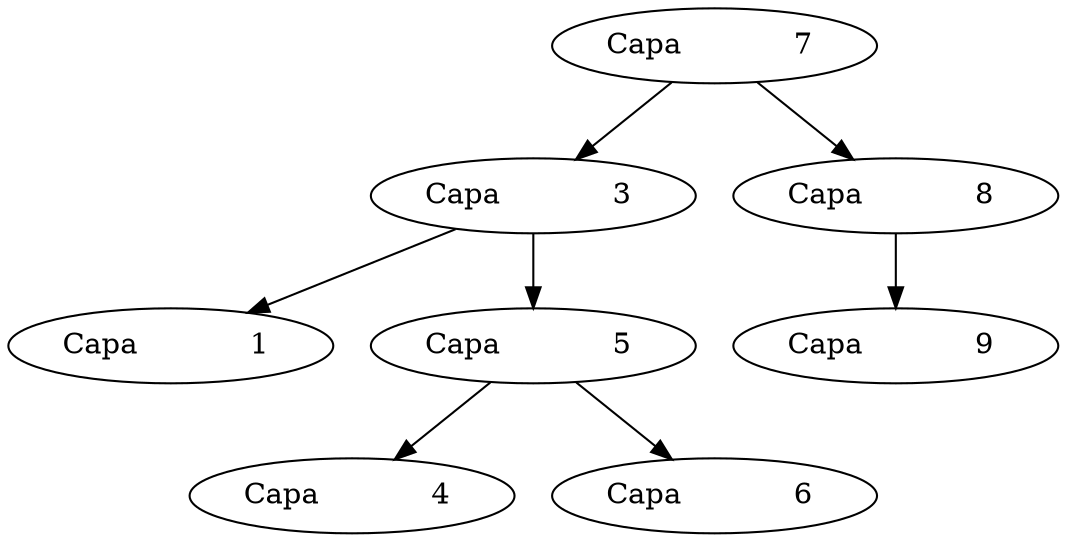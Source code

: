  digraph impresiones {
           7 [label="Capa            7 "]
           7  ->            3
           3 [label="Capa            3 "]
           3  ->            1
           1 [label="Capa            1 "]
           3  ->            5
           5 [label="Capa            5 "]
           5  ->            4
           4 [label="Capa            4 "]
           5  ->            6
           6 [label="Capa            6 "]
           7  ->            8
           8 [label="Capa            8 "]
           8  ->            9
           9 [label="Capa            9 "]
 }
